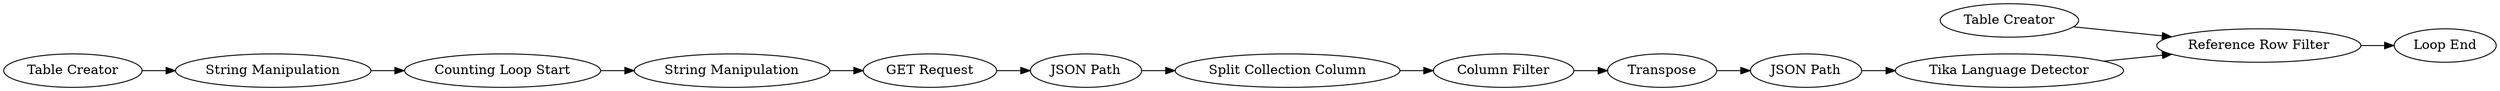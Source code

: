 digraph {
	16 -> 12
	11 -> 10
	14 -> 2
	7 -> 8
	5 -> 4
	8 -> 10
	12 -> 14
	3 -> 5
	13 -> 16
	2 -> 3
	6 -> 7
	4 -> 6
	10 -> 15
	5 [label="Split Collection Column"]
	16 [label="String Manipulation"]
	14 [label="String Manipulation"]
	13 [label="Table Creator"]
	7 [label="JSON Path"]
	11 [label="Table Creator"]
	4 [label="Column Filter"]
	6 [label=Transpose]
	8 [label="Tika Language Detector"]
	15 [label="Loop End"]
	12 [label="Counting Loop Start"]
	3 [label="JSON Path"]
	2 [label="GET Request"]
	10 [label="Reference Row Filter"]
	rankdir=LR
}
